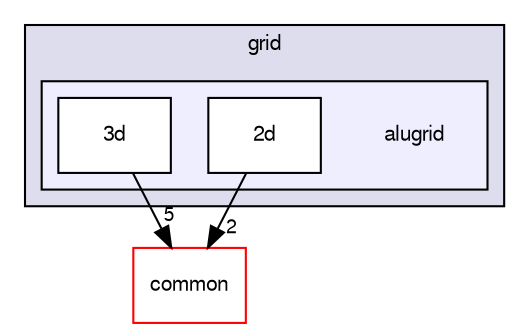 digraph G {
  compound=true
  node [ fontsize=10, fontname="FreeSans"];
  edge [ labelfontsize=9, labelfontname="FreeSans"];
  subgraph clusterdir_5edca94048dae04696b7e65d07cd8e9c {
    graph [ bgcolor="#ddddee", pencolor="black", label="grid" fontname="FreeSans", fontsize=10, URL="dir_5edca94048dae04696b7e65d07cd8e9c.html"]
  subgraph clusterdir_9d26ade7b4f431707081bce9f56e5ade {
    graph [ bgcolor="#eeeeff", pencolor="black", label="" URL="dir_9d26ade7b4f431707081bce9f56e5ade.html"];
    dir_9d26ade7b4f431707081bce9f56e5ade [shape=plaintext label="alugrid"];
    dir_ab318b35eec0c5efa45670e50e9d0399 [shape=box label="2d" color="black" fillcolor="white" style="filled" URL="dir_ab318b35eec0c5efa45670e50e9d0399.html"];
    dir_ff7f0157f1ec63edd550ceb3c6b812db [shape=box label="3d" color="black" fillcolor="white" style="filled" URL="dir_ff7f0157f1ec63edd550ceb3c6b812db.html"];
  }
  }
  dir_cbb40b532500855a4d3fb2d96695f9bb [shape=box label="common" fillcolor="white" style="filled" color="red" URL="dir_cbb40b532500855a4d3fb2d96695f9bb.html"];
  dir_ff7f0157f1ec63edd550ceb3c6b812db->dir_cbb40b532500855a4d3fb2d96695f9bb [headlabel="5", labeldistance=1.5 headhref="dir_000004_000008.html"];
  dir_ab318b35eec0c5efa45670e50e9d0399->dir_cbb40b532500855a4d3fb2d96695f9bb [headlabel="2", labeldistance=1.5 headhref="dir_000003_000008.html"];
}
